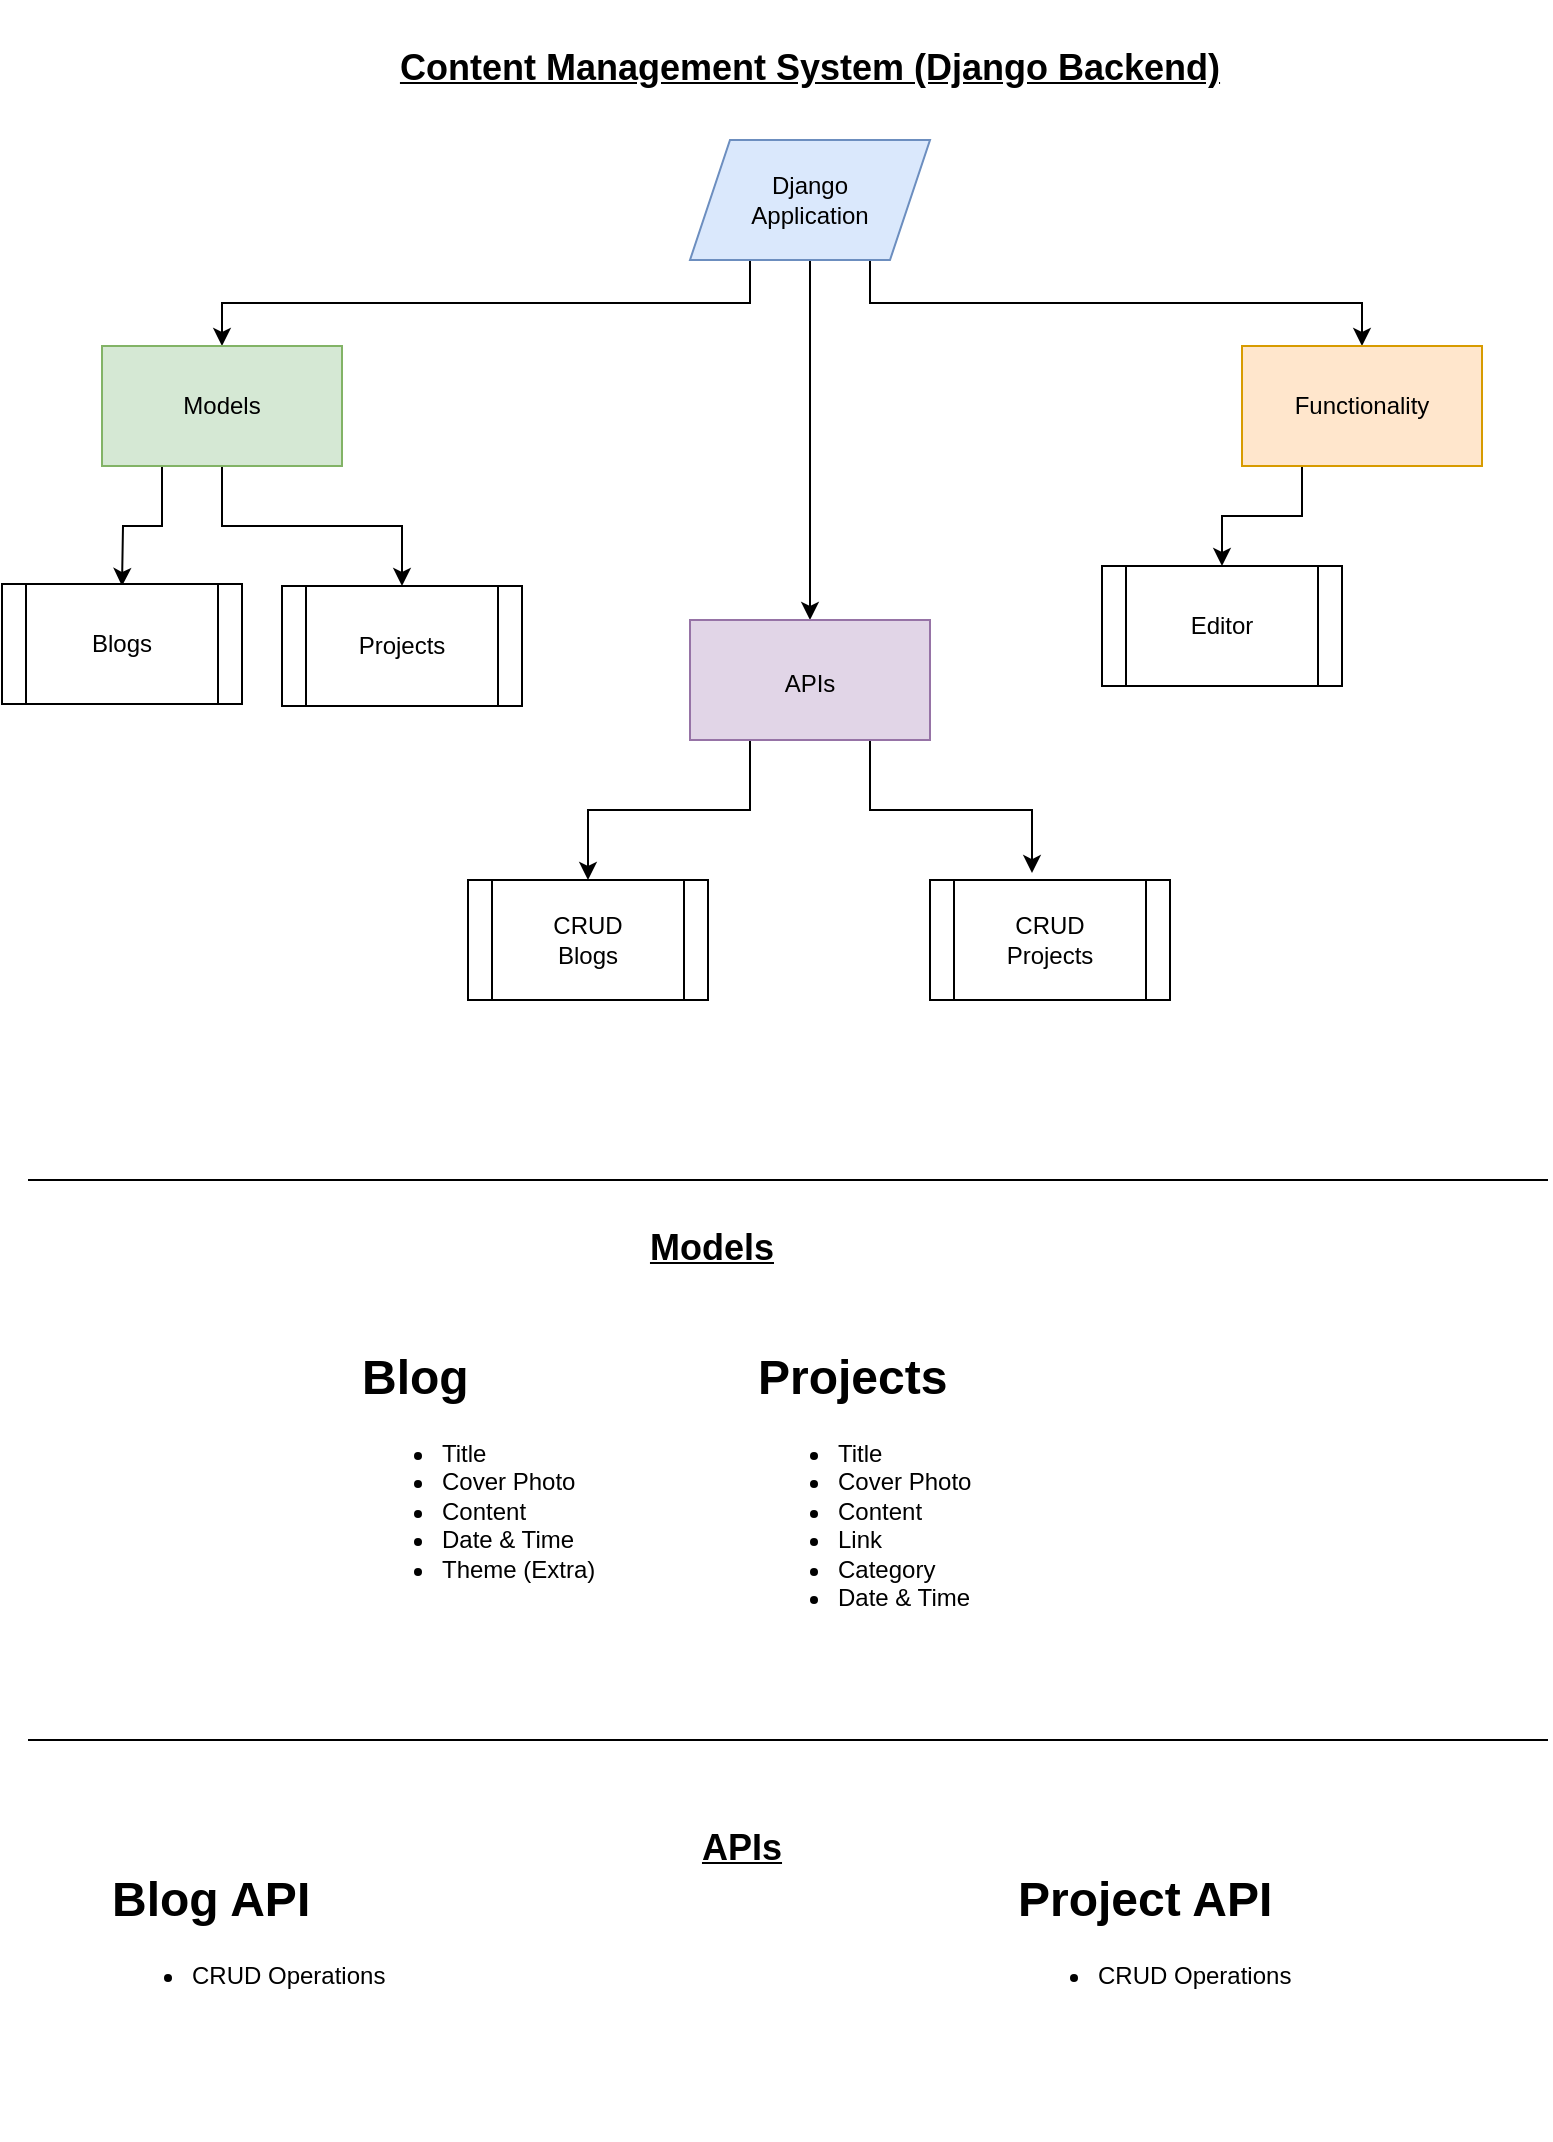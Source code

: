 <mxfile version="20.7.4" type="github">
  <diagram id="ZeHIA6_hOOrNGY4K4dHA" name="Page-1">
    <mxGraphModel dx="885" dy="487" grid="1" gridSize="10" guides="1" tooltips="1" connect="1" arrows="1" fold="1" page="1" pageScale="1" pageWidth="827" pageHeight="1169" math="0" shadow="0">
      <root>
        <mxCell id="0" />
        <mxCell id="1" parent="0" />
        <mxCell id="iRdBceCxpHMuzvpEcNTg-3" style="edgeStyle=orthogonalEdgeStyle;rounded=0;orthogonalLoop=1;jettySize=auto;html=1;exitX=0.25;exitY=1;exitDx=0;exitDy=0;entryX=0.5;entryY=0;entryDx=0;entryDy=0;" edge="1" parent="1" source="iRdBceCxpHMuzvpEcNTg-1" target="iRdBceCxpHMuzvpEcNTg-2">
          <mxGeometry relative="1" as="geometry" />
        </mxCell>
        <mxCell id="iRdBceCxpHMuzvpEcNTg-9" style="edgeStyle=orthogonalEdgeStyle;rounded=0;orthogonalLoop=1;jettySize=auto;html=1;exitX=0.75;exitY=1;exitDx=0;exitDy=0;entryX=0.5;entryY=0;entryDx=0;entryDy=0;" edge="1" parent="1" source="iRdBceCxpHMuzvpEcNTg-1" target="iRdBceCxpHMuzvpEcNTg-8">
          <mxGeometry relative="1" as="geometry" />
        </mxCell>
        <mxCell id="iRdBceCxpHMuzvpEcNTg-14" style="edgeStyle=orthogonalEdgeStyle;rounded=0;orthogonalLoop=1;jettySize=auto;html=1;exitX=0.5;exitY=1;exitDx=0;exitDy=0;entryX=0.5;entryY=0;entryDx=0;entryDy=0;fontSize=18;" edge="1" parent="1" source="iRdBceCxpHMuzvpEcNTg-1" target="iRdBceCxpHMuzvpEcNTg-13">
          <mxGeometry relative="1" as="geometry" />
        </mxCell>
        <mxCell id="iRdBceCxpHMuzvpEcNTg-1" value="Django&lt;br&gt;Application" style="shape=parallelogram;perimeter=parallelogramPerimeter;whiteSpace=wrap;html=1;fixedSize=1;fillColor=#dae8fc;strokeColor=#6c8ebf;" vertex="1" parent="1">
          <mxGeometry x="371" y="80" width="120" height="60" as="geometry" />
        </mxCell>
        <mxCell id="iRdBceCxpHMuzvpEcNTg-5" style="edgeStyle=orthogonalEdgeStyle;rounded=0;orthogonalLoop=1;jettySize=auto;html=1;exitX=0.25;exitY=1;exitDx=0;exitDy=0;entryX=0.5;entryY=0;entryDx=0;entryDy=0;" edge="1" parent="1" source="iRdBceCxpHMuzvpEcNTg-2">
          <mxGeometry relative="1" as="geometry">
            <mxPoint x="87" y="303" as="targetPoint" />
          </mxGeometry>
        </mxCell>
        <mxCell id="iRdBceCxpHMuzvpEcNTg-7" style="edgeStyle=orthogonalEdgeStyle;rounded=0;orthogonalLoop=1;jettySize=auto;html=1;exitX=0.5;exitY=1;exitDx=0;exitDy=0;entryX=0.5;entryY=0;entryDx=0;entryDy=0;" edge="1" parent="1" source="iRdBceCxpHMuzvpEcNTg-2" target="iRdBceCxpHMuzvpEcNTg-6">
          <mxGeometry relative="1" as="geometry" />
        </mxCell>
        <mxCell id="iRdBceCxpHMuzvpEcNTg-2" value="Models" style="rounded=0;whiteSpace=wrap;html=1;fillColor=#d5e8d4;strokeColor=#82b366;" vertex="1" parent="1">
          <mxGeometry x="77" y="183" width="120" height="60" as="geometry" />
        </mxCell>
        <mxCell id="iRdBceCxpHMuzvpEcNTg-4" value="Blogs" style="shape=process;whiteSpace=wrap;html=1;backgroundOutline=1;" vertex="1" parent="1">
          <mxGeometry x="27" y="302" width="120" height="60" as="geometry" />
        </mxCell>
        <mxCell id="iRdBceCxpHMuzvpEcNTg-6" value="Projects" style="shape=process;whiteSpace=wrap;html=1;backgroundOutline=1;" vertex="1" parent="1">
          <mxGeometry x="167" y="303" width="120" height="60" as="geometry" />
        </mxCell>
        <mxCell id="iRdBceCxpHMuzvpEcNTg-11" style="edgeStyle=orthogonalEdgeStyle;rounded=0;orthogonalLoop=1;jettySize=auto;html=1;exitX=0.25;exitY=1;exitDx=0;exitDy=0;entryX=0.5;entryY=0;entryDx=0;entryDy=0;" edge="1" parent="1" source="iRdBceCxpHMuzvpEcNTg-8" target="iRdBceCxpHMuzvpEcNTg-10">
          <mxGeometry relative="1" as="geometry" />
        </mxCell>
        <mxCell id="iRdBceCxpHMuzvpEcNTg-8" value="Functionality" style="rounded=0;whiteSpace=wrap;html=1;fillColor=#ffe6cc;strokeColor=#d79b00;" vertex="1" parent="1">
          <mxGeometry x="647" y="183" width="120" height="60" as="geometry" />
        </mxCell>
        <mxCell id="iRdBceCxpHMuzvpEcNTg-10" value="Editor" style="shape=process;whiteSpace=wrap;html=1;backgroundOutline=1;" vertex="1" parent="1">
          <mxGeometry x="577" y="293" width="120" height="60" as="geometry" />
        </mxCell>
        <mxCell id="iRdBceCxpHMuzvpEcNTg-12" value="&lt;p style=&quot;line-height: 100%;&quot;&gt;&lt;font size=&quot;1&quot; style=&quot;&quot;&gt;&lt;b style=&quot;&quot;&gt;&lt;u style=&quot;font-size: 18px;&quot;&gt;Content Management System (Django Backend)&lt;/u&gt;&lt;/b&gt;&lt;/font&gt;&lt;/p&gt;" style="text;html=1;strokeColor=none;fillColor=none;align=center;verticalAlign=middle;whiteSpace=wrap;rounded=0;" vertex="1" parent="1">
          <mxGeometry x="196" y="10" width="470" height="70" as="geometry" />
        </mxCell>
        <mxCell id="iRdBceCxpHMuzvpEcNTg-16" style="edgeStyle=orthogonalEdgeStyle;rounded=0;orthogonalLoop=1;jettySize=auto;html=1;exitX=0.25;exitY=1;exitDx=0;exitDy=0;entryX=0.5;entryY=0;entryDx=0;entryDy=0;fontSize=12;" edge="1" parent="1" source="iRdBceCxpHMuzvpEcNTg-13" target="iRdBceCxpHMuzvpEcNTg-15">
          <mxGeometry relative="1" as="geometry" />
        </mxCell>
        <mxCell id="iRdBceCxpHMuzvpEcNTg-18" style="edgeStyle=orthogonalEdgeStyle;rounded=0;orthogonalLoop=1;jettySize=auto;html=1;exitX=0.75;exitY=1;exitDx=0;exitDy=0;entryX=0.425;entryY=-0.058;entryDx=0;entryDy=0;entryPerimeter=0;fontSize=12;" edge="1" parent="1" source="iRdBceCxpHMuzvpEcNTg-13" target="iRdBceCxpHMuzvpEcNTg-17">
          <mxGeometry relative="1" as="geometry" />
        </mxCell>
        <mxCell id="iRdBceCxpHMuzvpEcNTg-13" value="&lt;font style=&quot;font-size: 12px;&quot;&gt;APIs&lt;/font&gt;" style="rounded=0;whiteSpace=wrap;html=1;fontSize=18;fillColor=#e1d5e7;strokeColor=#9673a6;" vertex="1" parent="1">
          <mxGeometry x="371" y="320" width="120" height="60" as="geometry" />
        </mxCell>
        <mxCell id="iRdBceCxpHMuzvpEcNTg-15" value="CRUD&lt;br&gt;Blogs" style="shape=process;whiteSpace=wrap;html=1;backgroundOutline=1;fontSize=12;" vertex="1" parent="1">
          <mxGeometry x="260" y="450" width="120" height="60" as="geometry" />
        </mxCell>
        <mxCell id="iRdBceCxpHMuzvpEcNTg-17" value="CRUD&lt;br&gt;Projects" style="shape=process;whiteSpace=wrap;html=1;backgroundOutline=1;fontSize=12;" vertex="1" parent="1">
          <mxGeometry x="491" y="450" width="120" height="60" as="geometry" />
        </mxCell>
        <mxCell id="iRdBceCxpHMuzvpEcNTg-22" value="" style="endArrow=none;html=1;rounded=0;fontSize=12;" edge="1" parent="1">
          <mxGeometry width="50" height="50" relative="1" as="geometry">
            <mxPoint x="40" y="600" as="sourcePoint" />
            <mxPoint x="800" y="600" as="targetPoint" />
          </mxGeometry>
        </mxCell>
        <mxCell id="iRdBceCxpHMuzvpEcNTg-23" value="&lt;h1&gt;Blog&lt;/h1&gt;&lt;p&gt;&lt;/p&gt;&lt;ul&gt;&lt;li&gt;Title&lt;/li&gt;&lt;li&gt;Cover Photo&lt;/li&gt;&lt;li&gt;Content&lt;/li&gt;&lt;li&gt;Date &amp;amp; Time&lt;/li&gt;&lt;li&gt;Theme (Extra)&lt;/li&gt;&lt;/ul&gt;&lt;p&gt;&lt;/p&gt;" style="text;html=1;strokeColor=none;fillColor=none;spacing=5;spacingTop=-20;whiteSpace=wrap;overflow=hidden;rounded=0;fontSize=12;" vertex="1" parent="1">
          <mxGeometry x="202" y="679" width="199" height="140" as="geometry" />
        </mxCell>
        <mxCell id="iRdBceCxpHMuzvpEcNTg-24" value="&lt;h1&gt;Projects&lt;/h1&gt;&lt;p&gt;&lt;/p&gt;&lt;ul&gt;&lt;li&gt;Title&lt;/li&gt;&lt;li&gt;Cover Photo&lt;/li&gt;&lt;li&gt;Content&lt;br&gt;&lt;/li&gt;&lt;li&gt;Link&lt;/li&gt;&lt;li&gt;Category&lt;/li&gt;&lt;li&gt;Date &amp;amp; Time&lt;/li&gt;&lt;/ul&gt;&lt;p&gt;&lt;/p&gt;" style="text;html=1;strokeColor=none;fillColor=none;spacing=5;spacingTop=-20;whiteSpace=wrap;overflow=hidden;rounded=0;fontSize=12;" vertex="1" parent="1">
          <mxGeometry x="400" y="679" width="199" height="140" as="geometry" />
        </mxCell>
        <mxCell id="iRdBceCxpHMuzvpEcNTg-27" value="&lt;p style=&quot;line-height: 100%;&quot;&gt;&lt;font size=&quot;1&quot; style=&quot;&quot;&gt;&lt;b style=&quot;&quot;&gt;&lt;u style=&quot;font-size: 18px;&quot;&gt;Models&lt;/u&gt;&lt;/b&gt;&lt;/font&gt;&lt;/p&gt;" style="text;html=1;strokeColor=none;fillColor=none;align=center;verticalAlign=middle;whiteSpace=wrap;rounded=0;" vertex="1" parent="1">
          <mxGeometry x="187" y="600" width="390" height="70" as="geometry" />
        </mxCell>
        <mxCell id="iRdBceCxpHMuzvpEcNTg-28" value="" style="endArrow=none;html=1;rounded=0;fontSize=12;" edge="1" parent="1">
          <mxGeometry width="50" height="50" relative="1" as="geometry">
            <mxPoint x="40" y="880" as="sourcePoint" />
            <mxPoint x="800" y="880" as="targetPoint" />
          </mxGeometry>
        </mxCell>
        <mxCell id="iRdBceCxpHMuzvpEcNTg-29" value="&lt;p style=&quot;line-height: 100%;&quot;&gt;&lt;font size=&quot;1&quot; style=&quot;&quot;&gt;&lt;b style=&quot;&quot;&gt;&lt;u style=&quot;font-size: 18px;&quot;&gt;APIs&lt;/u&gt;&lt;/b&gt;&lt;/font&gt;&lt;/p&gt;" style="text;html=1;strokeColor=none;fillColor=none;align=center;verticalAlign=middle;whiteSpace=wrap;rounded=0;" vertex="1" parent="1">
          <mxGeometry x="202" y="900" width="390" height="70" as="geometry" />
        </mxCell>
        <mxCell id="iRdBceCxpHMuzvpEcNTg-30" value="&lt;h1&gt;Blog API&lt;/h1&gt;&lt;p&gt;&lt;/p&gt;&lt;ul&gt;&lt;li&gt;CRUD Operations&lt;/li&gt;&lt;/ul&gt;&lt;p&gt;&lt;/p&gt;" style="text;html=1;strokeColor=none;fillColor=none;spacing=5;spacingTop=-20;whiteSpace=wrap;overflow=hidden;rounded=0;fontSize=12;" vertex="1" parent="1">
          <mxGeometry x="77" y="940" width="199" height="140" as="geometry" />
        </mxCell>
        <mxCell id="iRdBceCxpHMuzvpEcNTg-31" value="&lt;h1&gt;Project API&lt;/h1&gt;&lt;p&gt;&lt;/p&gt;&lt;ul&gt;&lt;li&gt;CRUD Operations&lt;/li&gt;&lt;/ul&gt;&lt;p&gt;&lt;/p&gt;" style="text;html=1;strokeColor=none;fillColor=none;spacing=5;spacingTop=-20;whiteSpace=wrap;overflow=hidden;rounded=0;fontSize=12;" vertex="1" parent="1">
          <mxGeometry x="530" y="940" width="199" height="140" as="geometry" />
        </mxCell>
      </root>
    </mxGraphModel>
  </diagram>
</mxfile>

